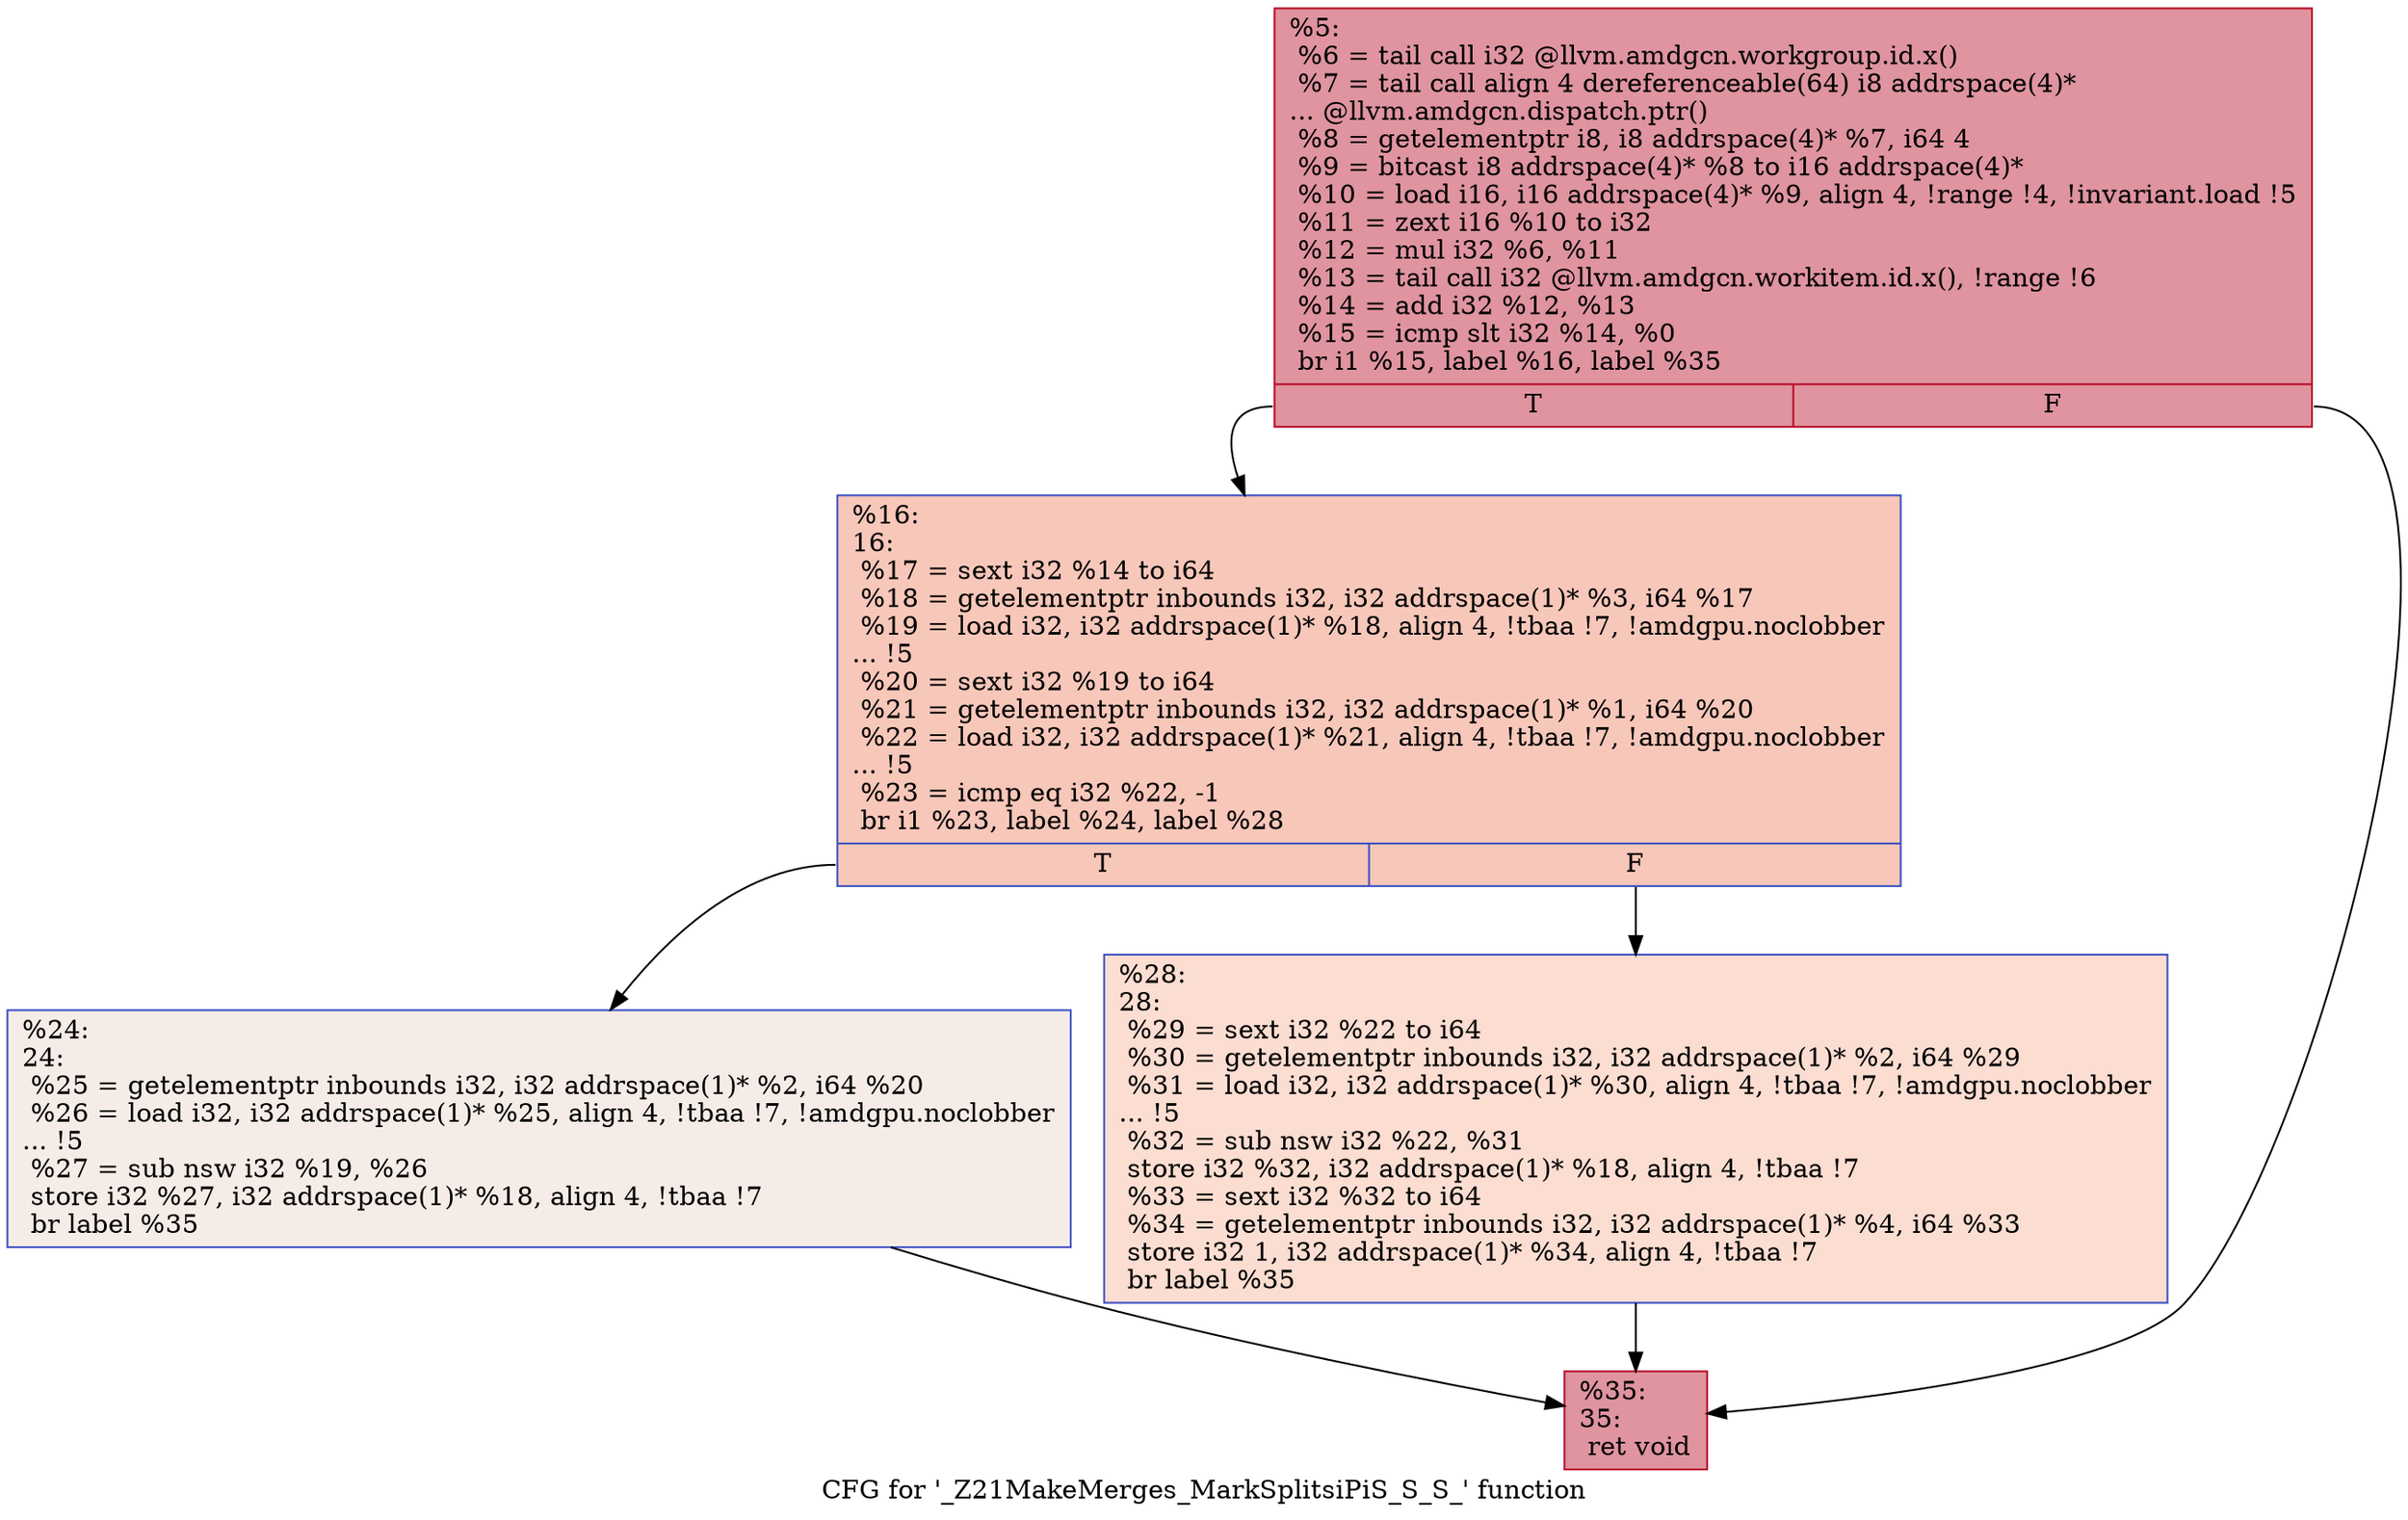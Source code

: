 digraph "CFG for '_Z21MakeMerges_MarkSplitsiPiS_S_S_' function" {
	label="CFG for '_Z21MakeMerges_MarkSplitsiPiS_S_S_' function";

	Node0x4eee480 [shape=record,color="#b70d28ff", style=filled, fillcolor="#b70d2870",label="{%5:\l  %6 = tail call i32 @llvm.amdgcn.workgroup.id.x()\l  %7 = tail call align 4 dereferenceable(64) i8 addrspace(4)*\l... @llvm.amdgcn.dispatch.ptr()\l  %8 = getelementptr i8, i8 addrspace(4)* %7, i64 4\l  %9 = bitcast i8 addrspace(4)* %8 to i16 addrspace(4)*\l  %10 = load i16, i16 addrspace(4)* %9, align 4, !range !4, !invariant.load !5\l  %11 = zext i16 %10 to i32\l  %12 = mul i32 %6, %11\l  %13 = tail call i32 @llvm.amdgcn.workitem.id.x(), !range !6\l  %14 = add i32 %12, %13\l  %15 = icmp slt i32 %14, %0\l  br i1 %15, label %16, label %35\l|{<s0>T|<s1>F}}"];
	Node0x4eee480:s0 -> Node0x4ef0380;
	Node0x4eee480:s1 -> Node0x4ef0410;
	Node0x4ef0380 [shape=record,color="#3d50c3ff", style=filled, fillcolor="#ec7f6370",label="{%16:\l16:                                               \l  %17 = sext i32 %14 to i64\l  %18 = getelementptr inbounds i32, i32 addrspace(1)* %3, i64 %17\l  %19 = load i32, i32 addrspace(1)* %18, align 4, !tbaa !7, !amdgpu.noclobber\l... !5\l  %20 = sext i32 %19 to i64\l  %21 = getelementptr inbounds i32, i32 addrspace(1)* %1, i64 %20\l  %22 = load i32, i32 addrspace(1)* %21, align 4, !tbaa !7, !amdgpu.noclobber\l... !5\l  %23 = icmp eq i32 %22, -1\l  br i1 %23, label %24, label %28\l|{<s0>T|<s1>F}}"];
	Node0x4ef0380:s0 -> Node0x4ef1760;
	Node0x4ef0380:s1 -> Node0x4ef17f0;
	Node0x4ef1760 [shape=record,color="#3d50c3ff", style=filled, fillcolor="#ead5c970",label="{%24:\l24:                                               \l  %25 = getelementptr inbounds i32, i32 addrspace(1)* %2, i64 %20\l  %26 = load i32, i32 addrspace(1)* %25, align 4, !tbaa !7, !amdgpu.noclobber\l... !5\l  %27 = sub nsw i32 %19, %26\l  store i32 %27, i32 addrspace(1)* %18, align 4, !tbaa !7\l  br label %35\l}"];
	Node0x4ef1760 -> Node0x4ef0410;
	Node0x4ef17f0 [shape=record,color="#3d50c3ff", style=filled, fillcolor="#f7b39670",label="{%28:\l28:                                               \l  %29 = sext i32 %22 to i64\l  %30 = getelementptr inbounds i32, i32 addrspace(1)* %2, i64 %29\l  %31 = load i32, i32 addrspace(1)* %30, align 4, !tbaa !7, !amdgpu.noclobber\l... !5\l  %32 = sub nsw i32 %22, %31\l  store i32 %32, i32 addrspace(1)* %18, align 4, !tbaa !7\l  %33 = sext i32 %32 to i64\l  %34 = getelementptr inbounds i32, i32 addrspace(1)* %4, i64 %33\l  store i32 1, i32 addrspace(1)* %34, align 4, !tbaa !7\l  br label %35\l}"];
	Node0x4ef17f0 -> Node0x4ef0410;
	Node0x4ef0410 [shape=record,color="#b70d28ff", style=filled, fillcolor="#b70d2870",label="{%35:\l35:                                               \l  ret void\l}"];
}
